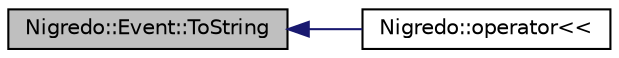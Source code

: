 digraph "Nigredo::Event::ToString"
{
  edge [fontname="Helvetica",fontsize="10",labelfontname="Helvetica",labelfontsize="10"];
  node [fontname="Helvetica",fontsize="10",shape=record];
  rankdir="LR";
  Node1 [label="Nigredo::Event::ToString",height=0.2,width=0.4,color="black", fillcolor="grey75", style="filled" fontcolor="black"];
  Node1 -> Node2 [dir="back",color="midnightblue",fontsize="10",style="solid",fontname="Helvetica"];
  Node2 [label="Nigredo::operator\<\<",height=0.2,width=0.4,color="black", fillcolor="white", style="filled",URL="$namespace_nigredo.html#a43962fdc7d70a63075aec0b88b2bf2a4"];
}
